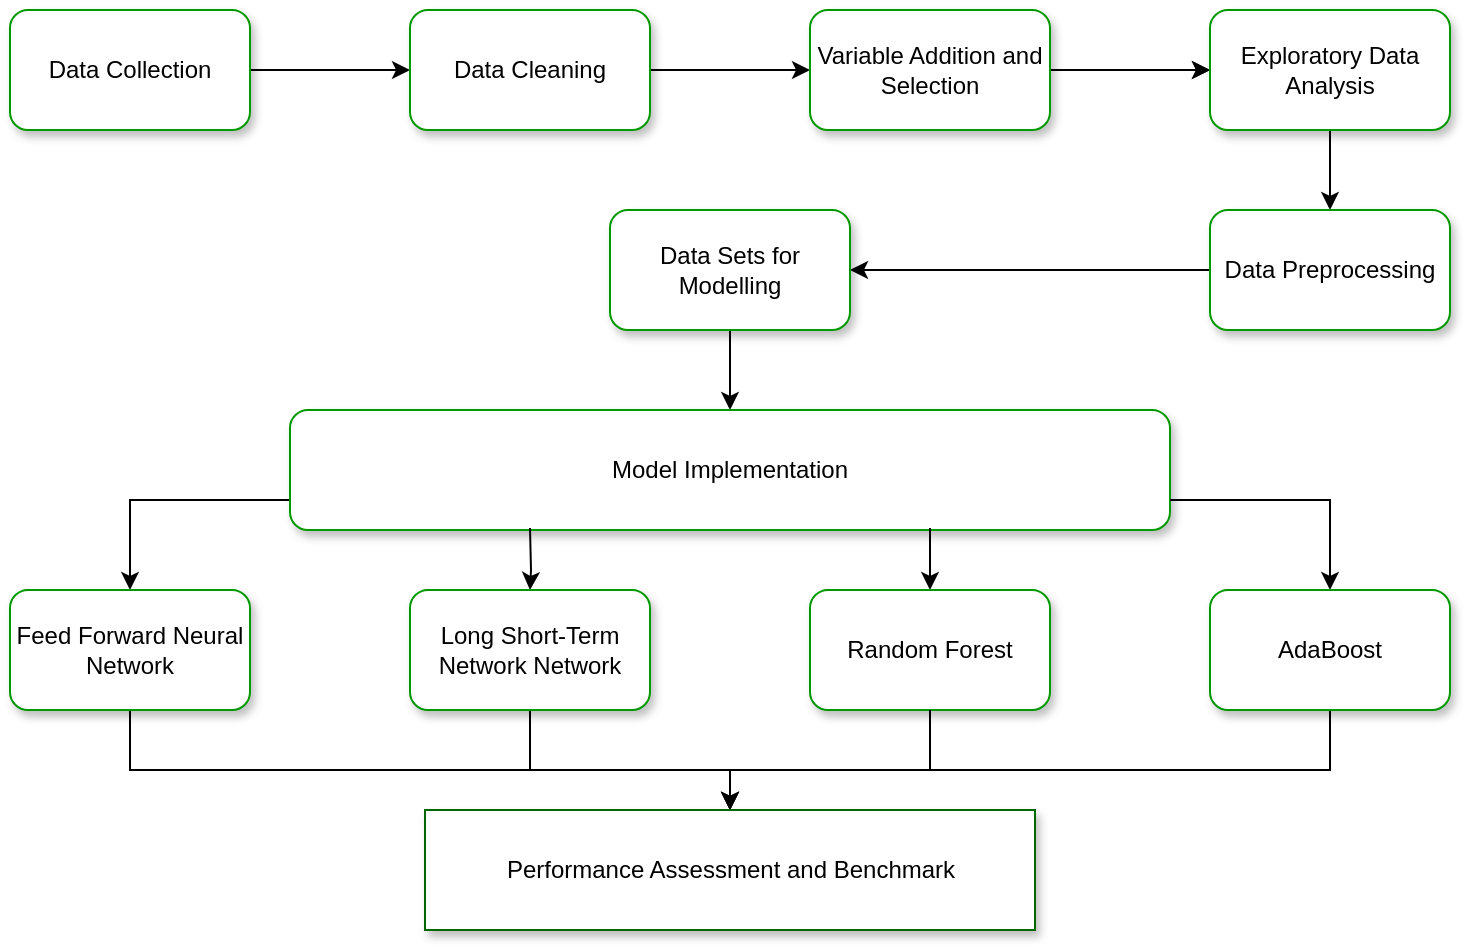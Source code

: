 <mxfile version="14.5.1" type="device"><diagram id="kzpUy518ul5n7oK5sJe9" name="Page-1"><mxGraphModel dx="1346" dy="877" grid="1" gridSize="10" guides="1" tooltips="1" connect="1" arrows="1" fold="1" page="1" pageScale="1" pageWidth="827" pageHeight="1169" math="0" shadow="0"><root><mxCell id="0"/><mxCell id="1" parent="0"/><mxCell id="KYN32kehw6gIM8V5dJNC-14" value="" style="edgeStyle=orthogonalEdgeStyle;rounded=0;orthogonalLoop=1;jettySize=auto;html=1;" parent="1" source="KYN32kehw6gIM8V5dJNC-1" target="KYN32kehw6gIM8V5dJNC-2" edge="1"><mxGeometry relative="1" as="geometry"/></mxCell><mxCell id="KYN32kehw6gIM8V5dJNC-1" value="Data Collection" style="rounded=1;whiteSpace=wrap;html=1;strokeColor=#009900;shadow=1;" parent="1" vertex="1"><mxGeometry x="40" y="40" width="120" height="60" as="geometry"/></mxCell><mxCell id="KYN32kehw6gIM8V5dJNC-15" value="" style="edgeStyle=orthogonalEdgeStyle;rounded=0;orthogonalLoop=1;jettySize=auto;html=1;" parent="1" source="KYN32kehw6gIM8V5dJNC-2" target="KYN32kehw6gIM8V5dJNC-3" edge="1"><mxGeometry relative="1" as="geometry"/></mxCell><mxCell id="KYN32kehw6gIM8V5dJNC-2" value="Data Cleaning" style="rounded=1;whiteSpace=wrap;html=1;shadow=1;strokeColor=#009900;" parent="1" vertex="1"><mxGeometry x="240" y="40" width="120" height="60" as="geometry"/></mxCell><mxCell id="KYN32kehw6gIM8V5dJNC-16" value="" style="edgeStyle=orthogonalEdgeStyle;rounded=0;orthogonalLoop=1;jettySize=auto;html=1;" parent="1" source="KYN32kehw6gIM8V5dJNC-3" target="KYN32kehw6gIM8V5dJNC-5" edge="1"><mxGeometry relative="1" as="geometry"/></mxCell><mxCell id="GS4PfY8V_vbn477z0ZZp-1" value="" style="edgeStyle=orthogonalEdgeStyle;rounded=0;orthogonalLoop=1;jettySize=auto;html=1;" edge="1" parent="1" source="KYN32kehw6gIM8V5dJNC-3" target="KYN32kehw6gIM8V5dJNC-5"><mxGeometry relative="1" as="geometry"/></mxCell><mxCell id="KYN32kehw6gIM8V5dJNC-3" value="Variable Addition and Selection" style="rounded=1;whiteSpace=wrap;html=1;shadow=1;strokeColor=#009900;" parent="1" vertex="1"><mxGeometry x="440" y="40" width="120" height="60" as="geometry"/></mxCell><mxCell id="KYN32kehw6gIM8V5dJNC-25" style="edgeStyle=orthogonalEdgeStyle;rounded=0;orthogonalLoop=1;jettySize=auto;html=1;exitX=0;exitY=0.75;exitDx=0;exitDy=0;" parent="1" source="KYN32kehw6gIM8V5dJNC-7" target="KYN32kehw6gIM8V5dJNC-4" edge="1"><mxGeometry relative="1" as="geometry"/></mxCell><mxCell id="KYN32kehw6gIM8V5dJNC-34" value="" style="edgeStyle=orthogonalEdgeStyle;rounded=0;orthogonalLoop=1;jettySize=auto;html=1;entryX=0.5;entryY=0;entryDx=0;entryDy=0;" parent="1" source="KYN32kehw6gIM8V5dJNC-4" target="KYN32kehw6gIM8V5dJNC-30" edge="1"><mxGeometry relative="1" as="geometry"><Array as="points"><mxPoint x="100" y="420"/><mxPoint x="400" y="420"/></Array></mxGeometry></mxCell><mxCell id="KYN32kehw6gIM8V5dJNC-4" value="Feed Forward Neural Network" style="rounded=1;whiteSpace=wrap;html=1;shadow=1;strokeColor=#009900;" parent="1" vertex="1"><mxGeometry x="40" y="330" width="120" height="60" as="geometry"/></mxCell><mxCell id="KYN32kehw6gIM8V5dJNC-17" value="" style="edgeStyle=orthogonalEdgeStyle;rounded=0;orthogonalLoop=1;jettySize=auto;html=1;exitX=0;exitY=0.5;exitDx=0;exitDy=0;" parent="1" source="GS4PfY8V_vbn477z0ZZp-3" target="KYN32kehw6gIM8V5dJNC-6" edge="1"><mxGeometry relative="1" as="geometry"><mxPoint x="470" y="180" as="sourcePoint"/></mxGeometry></mxCell><mxCell id="GS4PfY8V_vbn477z0ZZp-4" value="" style="edgeStyle=orthogonalEdgeStyle;rounded=0;orthogonalLoop=1;jettySize=auto;html=1;" edge="1" parent="1" source="KYN32kehw6gIM8V5dJNC-5" target="GS4PfY8V_vbn477z0ZZp-3"><mxGeometry relative="1" as="geometry"/></mxCell><mxCell id="KYN32kehw6gIM8V5dJNC-5" value="Exploratory Data Analysis" style="rounded=1;whiteSpace=wrap;html=1;shadow=1;strokeColor=#009900;" parent="1" vertex="1"><mxGeometry x="640" y="40" width="120" height="60" as="geometry"/></mxCell><mxCell id="GS4PfY8V_vbn477z0ZZp-5" value="" style="edgeStyle=orthogonalEdgeStyle;rounded=0;orthogonalLoop=1;jettySize=auto;html=1;" edge="1" parent="1" source="KYN32kehw6gIM8V5dJNC-6" target="KYN32kehw6gIM8V5dJNC-7"><mxGeometry relative="1" as="geometry"/></mxCell><mxCell id="KYN32kehw6gIM8V5dJNC-6" value="Data Sets for Modelling" style="rounded=1;whiteSpace=wrap;html=1;shadow=1;strokeColor=#009900;" parent="1" vertex="1"><mxGeometry x="340" y="140" width="120" height="60" as="geometry"/></mxCell><mxCell id="KYN32kehw6gIM8V5dJNC-7" value="Model Implementation" style="rounded=1;whiteSpace=wrap;html=1;shadow=1;strokeColor=#009900;" parent="1" vertex="1"><mxGeometry x="180" y="240" width="440" height="60" as="geometry"/></mxCell><mxCell id="KYN32kehw6gIM8V5dJNC-27" style="edgeStyle=orthogonalEdgeStyle;rounded=0;orthogonalLoop=1;jettySize=auto;html=1;" parent="1" target="KYN32kehw6gIM8V5dJNC-10" edge="1"><mxGeometry relative="1" as="geometry"><mxPoint x="500" y="299" as="sourcePoint"/><Array as="points"><mxPoint x="500" y="299"/></Array></mxGeometry></mxCell><mxCell id="KYN32kehw6gIM8V5dJNC-10" value="Random Forest" style="rounded=1;whiteSpace=wrap;html=1;shadow=1;strokeColor=#009900;" parent="1" vertex="1"><mxGeometry x="440" y="330" width="120" height="60" as="geometry"/></mxCell><mxCell id="KYN32kehw6gIM8V5dJNC-28" style="edgeStyle=orthogonalEdgeStyle;rounded=0;orthogonalLoop=1;jettySize=auto;html=1;exitX=1;exitY=0.75;exitDx=0;exitDy=0;" parent="1" source="KYN32kehw6gIM8V5dJNC-7" target="KYN32kehw6gIM8V5dJNC-11" edge="1"><mxGeometry relative="1" as="geometry"/></mxCell><mxCell id="KYN32kehw6gIM8V5dJNC-39" value="" style="edgeStyle=orthogonalEdgeStyle;rounded=0;orthogonalLoop=1;jettySize=auto;html=1;entryX=0.5;entryY=0;entryDx=0;entryDy=0;" parent="1" source="KYN32kehw6gIM8V5dJNC-11" target="KYN32kehw6gIM8V5dJNC-30" edge="1"><mxGeometry relative="1" as="geometry"><mxPoint x="580" y="440" as="targetPoint"/><Array as="points"><mxPoint x="580" y="420"/><mxPoint x="340" y="420"/></Array></mxGeometry></mxCell><mxCell id="KYN32kehw6gIM8V5dJNC-11" value="AdaBoost" style="rounded=1;whiteSpace=wrap;html=1;shadow=1;strokeColor=#009900;" parent="1" vertex="1"><mxGeometry x="640" y="330" width="120" height="60" as="geometry"/></mxCell><mxCell id="KYN32kehw6gIM8V5dJNC-24" style="edgeStyle=orthogonalEdgeStyle;rounded=0;orthogonalLoop=1;jettySize=auto;html=1;" parent="1" target="KYN32kehw6gIM8V5dJNC-12" edge="1"><mxGeometry relative="1" as="geometry"><mxPoint x="300" y="299" as="sourcePoint"/></mxGeometry></mxCell><mxCell id="KYN32kehw6gIM8V5dJNC-35" value="" style="edgeStyle=orthogonalEdgeStyle;rounded=0;orthogonalLoop=1;jettySize=auto;html=1;exitX=0.5;exitY=1;exitDx=0;exitDy=0;" parent="1" source="KYN32kehw6gIM8V5dJNC-12" target="KYN32kehw6gIM8V5dJNC-30" edge="1"><mxGeometry relative="1" as="geometry"><Array as="points"><mxPoint x="300" y="420"/><mxPoint x="400" y="420"/></Array></mxGeometry></mxCell><mxCell id="KYN32kehw6gIM8V5dJNC-12" value="Long Short-Term Network Network" style="rounded=1;whiteSpace=wrap;html=1;shadow=1;strokeColor=#009900;" parent="1" vertex="1"><mxGeometry x="240" y="330" width="120" height="60" as="geometry"/></mxCell><mxCell id="GS4PfY8V_vbn477z0ZZp-6" value="" style="edgeStyle=orthogonalEdgeStyle;rounded=0;orthogonalLoop=1;jettySize=auto;html=1;" edge="1" parent="1" source="KYN32kehw6gIM8V5dJNC-10" target="KYN32kehw6gIM8V5dJNC-30"><mxGeometry relative="1" as="geometry"><Array as="points"><mxPoint x="500" y="420"/><mxPoint x="400" y="420"/></Array></mxGeometry></mxCell><mxCell id="KYN32kehw6gIM8V5dJNC-30" value="Performance Assessment and Benchmark" style="whiteSpace=wrap;html=1;strokeColor=#006600;shadow=1;" parent="1" vertex="1"><mxGeometry x="247.5" y="440" width="305" height="60" as="geometry"/></mxCell><mxCell id="GS4PfY8V_vbn477z0ZZp-3" value="Data Preprocessing" style="rounded=1;whiteSpace=wrap;html=1;shadow=1;strokeColor=#009900;" vertex="1" parent="1"><mxGeometry x="640" y="140" width="120" height="60" as="geometry"/></mxCell></root></mxGraphModel></diagram></mxfile>